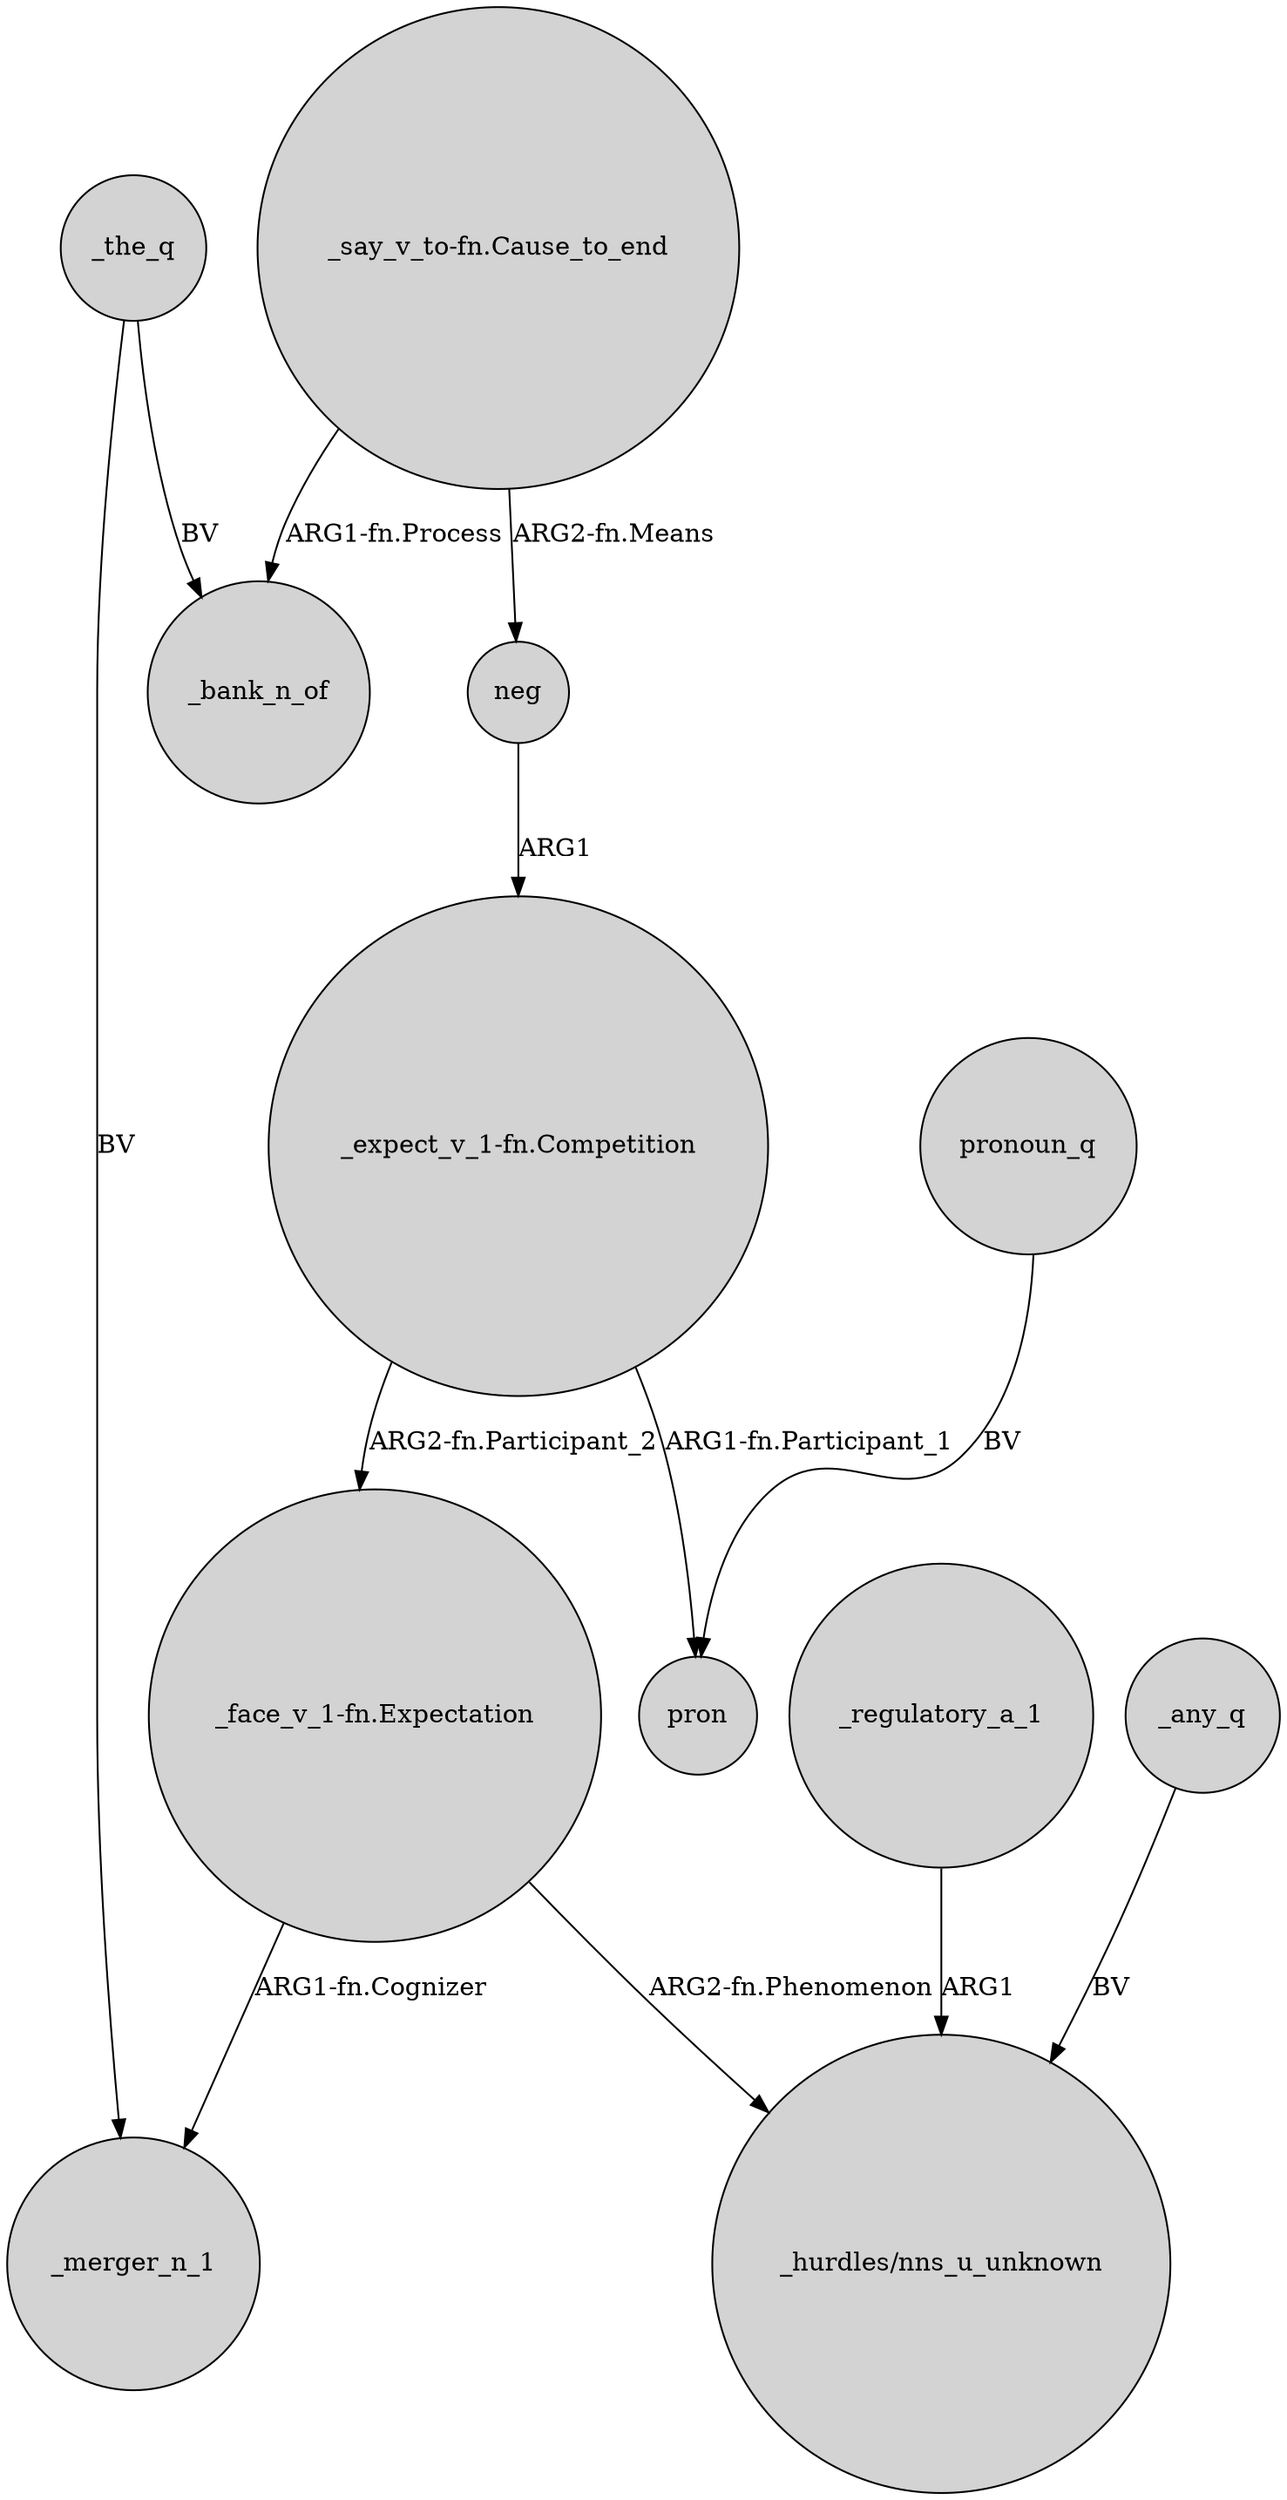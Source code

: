 digraph {
	node [shape=circle style=filled]
	"_expect_v_1-fn.Competition" -> "_face_v_1-fn.Expectation" [label="ARG2-fn.Participant_2"]
	_the_q -> _bank_n_of [label=BV]
	"_expect_v_1-fn.Competition" -> pron [label="ARG1-fn.Participant_1"]
	_the_q -> _merger_n_1 [label=BV]
	"_face_v_1-fn.Expectation" -> "_hurdles/nns_u_unknown" [label="ARG2-fn.Phenomenon"]
	neg -> "_expect_v_1-fn.Competition" [label=ARG1]
	_regulatory_a_1 -> "_hurdles/nns_u_unknown" [label=ARG1]
	pronoun_q -> pron [label=BV]
	"_say_v_to-fn.Cause_to_end" -> neg [label="ARG2-fn.Means"]
	"_face_v_1-fn.Expectation" -> _merger_n_1 [label="ARG1-fn.Cognizer"]
	"_say_v_to-fn.Cause_to_end" -> _bank_n_of [label="ARG1-fn.Process"]
	_any_q -> "_hurdles/nns_u_unknown" [label=BV]
}

